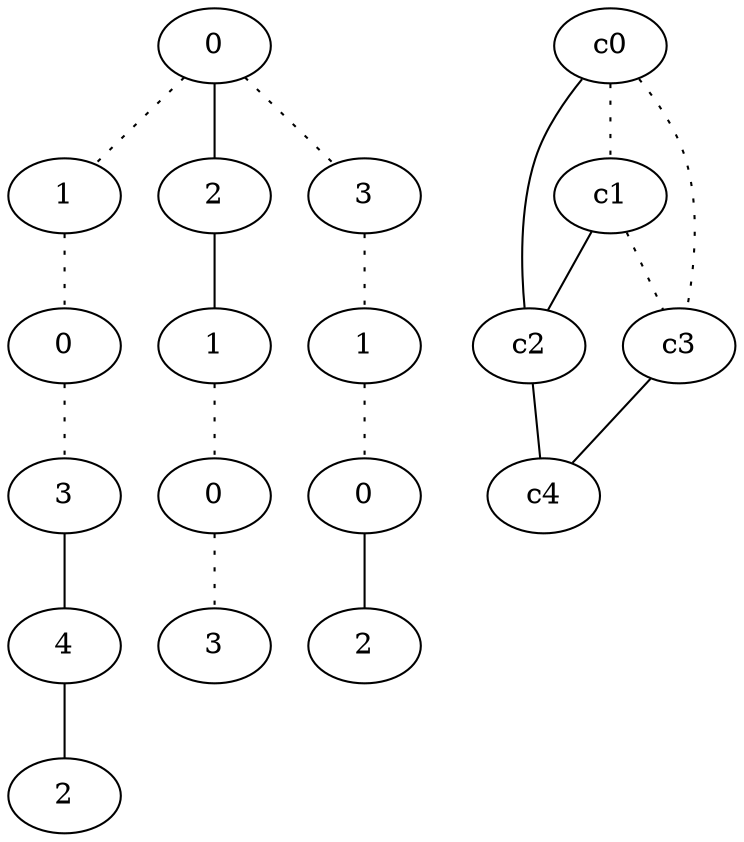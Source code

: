 graph {
a0[label=0];
a1[label=1];
a2[label=0];
a3[label=3];
a4[label=4];
a5[label=2];
a6[label=2];
a7[label=1];
a8[label=0];
a9[label=3];
a10[label=3];
a11[label=1];
a12[label=0];
a13[label=2];
a0 -- a1 [style=dotted];
a0 -- a6;
a0 -- a10 [style=dotted];
a1 -- a2 [style=dotted];
a2 -- a3 [style=dotted];
a3 -- a4;
a4 -- a5;
a6 -- a7;
a7 -- a8 [style=dotted];
a8 -- a9 [style=dotted];
a10 -- a11 [style=dotted];
a11 -- a12 [style=dotted];
a12 -- a13;
c0 -- c1 [style=dotted];
c0 -- c2;
c0 -- c3 [style=dotted];
c1 -- c2;
c1 -- c3 [style=dotted];
c2 -- c4;
c3 -- c4;
}
